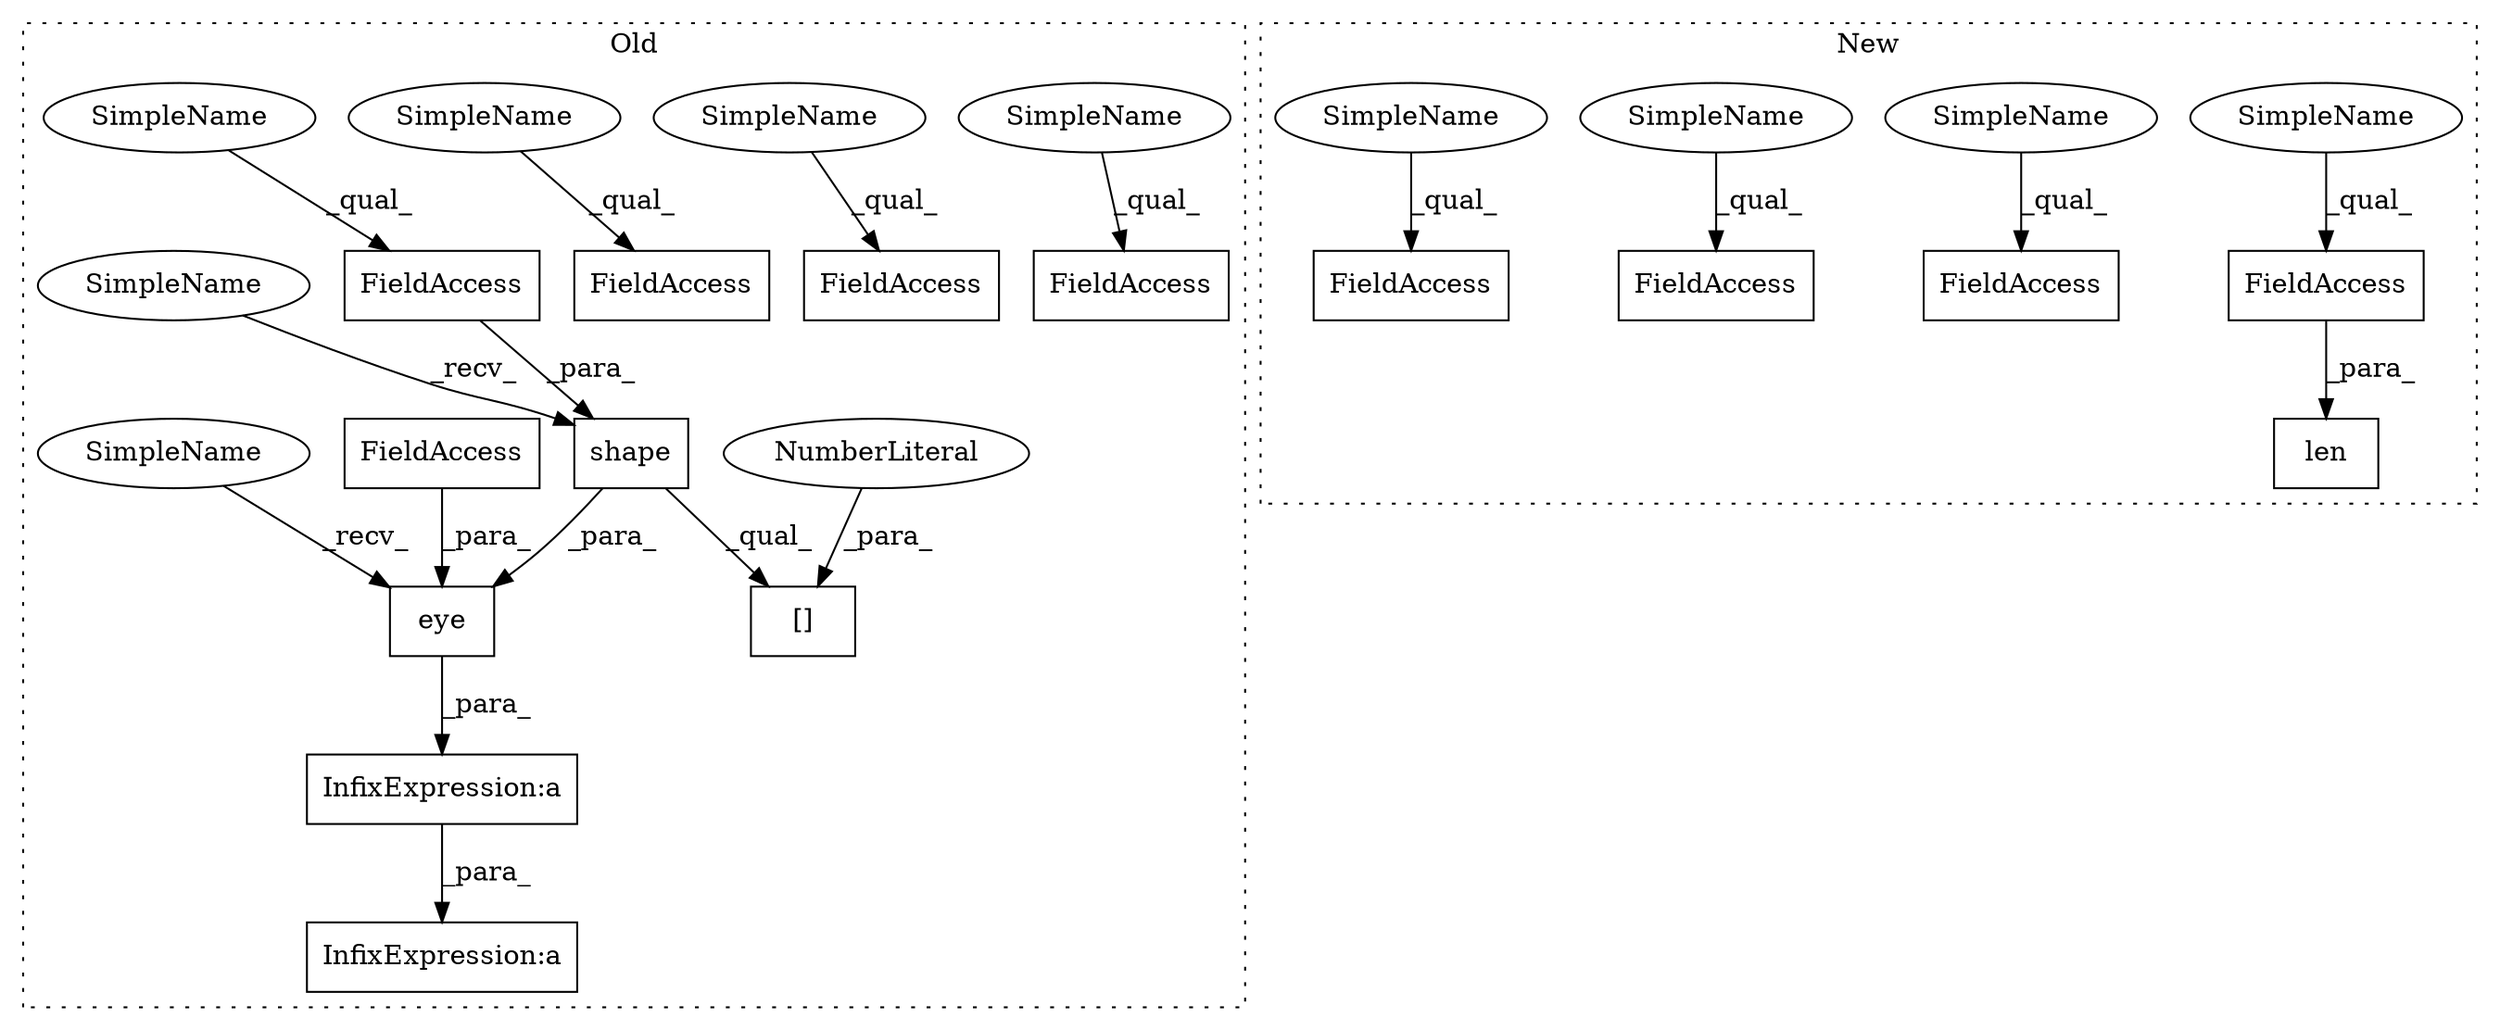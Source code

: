 digraph G {
subgraph cluster0 {
1 [label="shape" a="32" s="3265,3277" l="6,1" shape="box"];
3 [label="eye" a="32" s="3542,3578" l="4,1" shape="box"];
4 [label="InfixExpression:a" a="27" s="3579" l="3" shape="box"];
5 [label="InfixExpression:a" a="27" s="3527" l="3" shape="box"];
6 [label="[]" a="2" s="3254,3280" l="25,1" shape="box"];
7 [label="NumberLiteral" a="34" s="3279" l="1" shape="ellipse"];
8 [label="FieldAccess" a="22" s="3271" l="6" shape="box"];
11 [label="FieldAccess" a="22" s="3559" l="19" shape="box"];
13 [label="FieldAccess" a="22" s="3471" l="11" shape="box"];
14 [label="FieldAccess" a="22" s="3390" l="11" shape="box"];
16 [label="FieldAccess" a="22" s="3314" l="9" shape="box"];
17 [label="SimpleName" a="42" s="3314" l="4" shape="ellipse"];
18 [label="SimpleName" a="42" s="3471" l="4" shape="ellipse"];
19 [label="SimpleName" a="42" s="3390" l="4" shape="ellipse"];
20 [label="SimpleName" a="42" s="3271" l="4" shape="ellipse"];
25 [label="SimpleName" a="42" s="3531" l="10" shape="ellipse"];
26 [label="SimpleName" a="42" s="3254" l="10" shape="ellipse"];
label = "Old";
style="dotted";
}
subgraph cluster1 {
2 [label="len" a="32" s="3444,3460" l="4,1" shape="box"];
9 [label="FieldAccess" a="22" s="3448" l="12" shape="box"];
10 [label="FieldAccess" a="22" s="3747" l="9" shape="box"];
12 [label="FieldAccess" a="22" s="3706" l="9" shape="box"];
15 [label="FieldAccess" a="22" s="3681" l="12" shape="box"];
21 [label="SimpleName" a="42" s="3448" l="4" shape="ellipse"];
22 [label="SimpleName" a="42" s="3747" l="4" shape="ellipse"];
23 [label="SimpleName" a="42" s="3681" l="4" shape="ellipse"];
24 [label="SimpleName" a="42" s="3706" l="4" shape="ellipse"];
label = "New";
style="dotted";
}
1 -> 6 [label="_qual_"];
1 -> 3 [label="_para_"];
3 -> 4 [label="_para_"];
4 -> 5 [label="_para_"];
7 -> 6 [label="_para_"];
8 -> 1 [label="_para_"];
9 -> 2 [label="_para_"];
11 -> 3 [label="_para_"];
17 -> 16 [label="_qual_"];
18 -> 13 [label="_qual_"];
19 -> 14 [label="_qual_"];
20 -> 8 [label="_qual_"];
21 -> 9 [label="_qual_"];
22 -> 10 [label="_qual_"];
23 -> 15 [label="_qual_"];
24 -> 12 [label="_qual_"];
25 -> 3 [label="_recv_"];
26 -> 1 [label="_recv_"];
}